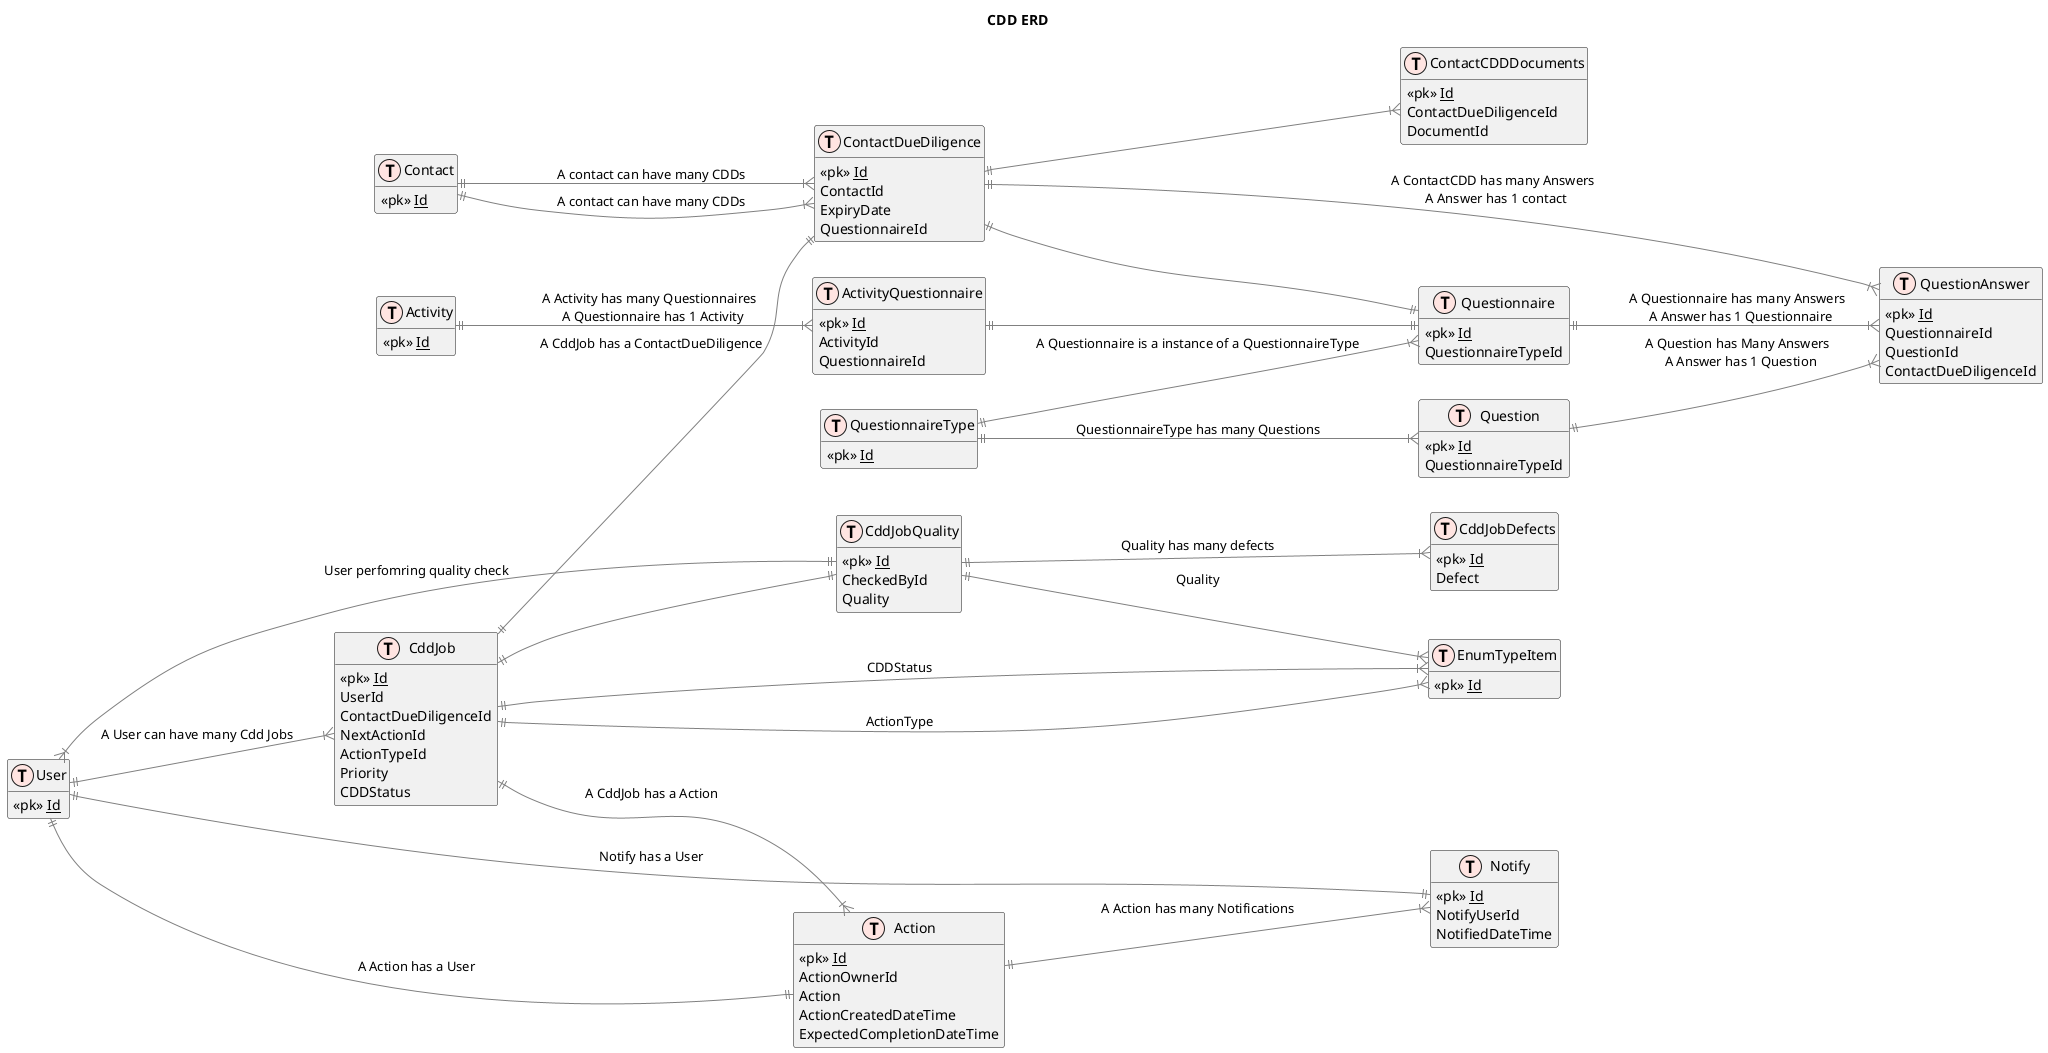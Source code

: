 @startuml

title CDD ERD 

left to right direction

!define table(x) class x << (T,mistyrose) >>   
!define view(x) class x << (V,lightblue) >>   
!define table(x) class x << (T,mistyrose) >>  
!define tr(x) class x << (R,red) >>  
!define tf(x) class x << (F,darkorange) >>   
!define af(x) class x << (F,white) >>   
!define fn(x) class x << (F,plum) >>   
!define fs(x) class x << (F,tan) >>   
!define ft(x) class x << (F,wheat) >>   
!define if(x) class x << (F,gaisboro) >>   
!define p(x) class x << (P,indianred) >>   
!define pc(x) class x << (P,lemonshiffon) >>   
!define x(x) class x << (P,linen) >>     
!define primary_key(x) <<pk>> <u>x</u>
!define foreign_key(x) <<fk>> <b>x</b>
!define link( k, y) k }--||  y
hide methods   
hide stereotypes  
skinparam classarrowcolor gray  

table(User)
{
    primary_key(Id)
}

table(Contact)
{
    primary_key(Id)
}

table( Activity)
{
    primary_key(Id)
}

table( ActivityQuestionnaire)
{
    primary_key(Id)
    ActivityId
    QuestionnaireId
}

table(ContactDueDiligence)
{
    primary_key(Id)
    ContactId
    ExpiryDate
    QuestionnaireId
}

table(ContactCDDDocuments)
{
    primary_key(Id)
    ContactDueDiligenceId
    DocumentId
}

table( QuestionnaireType)
{
    primary_key(Id)
}

table( Questionnaire)
{
    primary_key(Id)
    QuestionnaireTypeId
}

table( Question)
{
    primary_key(Id)
    QuestionnaireTypeId
}

table( QuestionAnswer)
{
    primary_key(Id)
    QuestionnaireId 
    QuestionId
    ContactDueDiligenceId
}

table( CddJob)
{
    primary_key(Id)
    UserId
    ContactDueDiligenceId
    NextActionId
    ActionTypeId
    Priority
    CDDStatus
}

table( CddJobQuality)
{
    primary_key(Id)
    CheckedById
    Quality
}

table( CddJobDefects)
{
    primary_key(Id)
    Defect
}

table(Action)
{
    primary_key(Id)
    ActionOwnerId
    Action
    ActionCreatedDateTime
    ExpectedCompletionDateTime 
}

table(Notify)
{
    primary_key(Id)
    NotifyUserId
    NotifiedDateTime
}

table(EnumTypeItem)
{
    primary_key(Id)
}

Contact ||--|{ ContactDueDiligence : A contact can have many CDDs

ContactDueDiligence ||--|| Questionnaire 
ContactDueDiligence ||--|{ ContactCDDDocuments
ContactDueDiligence ||--|{ QuestionAnswer : A ContactCDD has many Answers \n A Answer has 1 contact


Activity ||--|{ ActivityQuestionnaire : A Activity has many Questionnaires \n A Questionnaire has 1 Activity
ActivityQuestionnaire ||--|| Questionnaire

Questionnaire ||--|{ QuestionAnswer : A Questionnaire has many Answers \n A Answer has 1 Questionnaire
Question ||--|{ QuestionAnswer : A Question has Many Answers \n A Answer has 1 Question

QuestionnaireType ||--|{ Question : QuestionnaireType has many Questions
QuestionnaireType ||--|{ Questionnaire : A Questionnaire is a instance of a QuestionnaireType

User ||--|{ CddJob : A User can have many Cdd Jobs
CddJob ||--|| ContactDueDiligence : A CddJob has a ContactDueDiligence
CddJob ||--|{ EnumTypeItem : ActionType
CddJob ||--|{ Action : A CddJob has a Action
CddJob ||--|{ EnumTypeItem : CDDStatus
CddJob ||--|| CddJobQuality

Action ||--|| User : A Action has a User 
Action ||--|{ Notify : A Action has many Notifications
Notify ||--|| User : Notify has a User

Contact ||--|{ ContactDueDiligence : A contact can have many CDDs

CddJobQuality ||--|{ User : User perfomring quality check
CddJobQuality ||--|{ CddJobDefects : Quality has many defects
CddJobQuality ||--|{ EnumTypeItem : Quality

@enduml